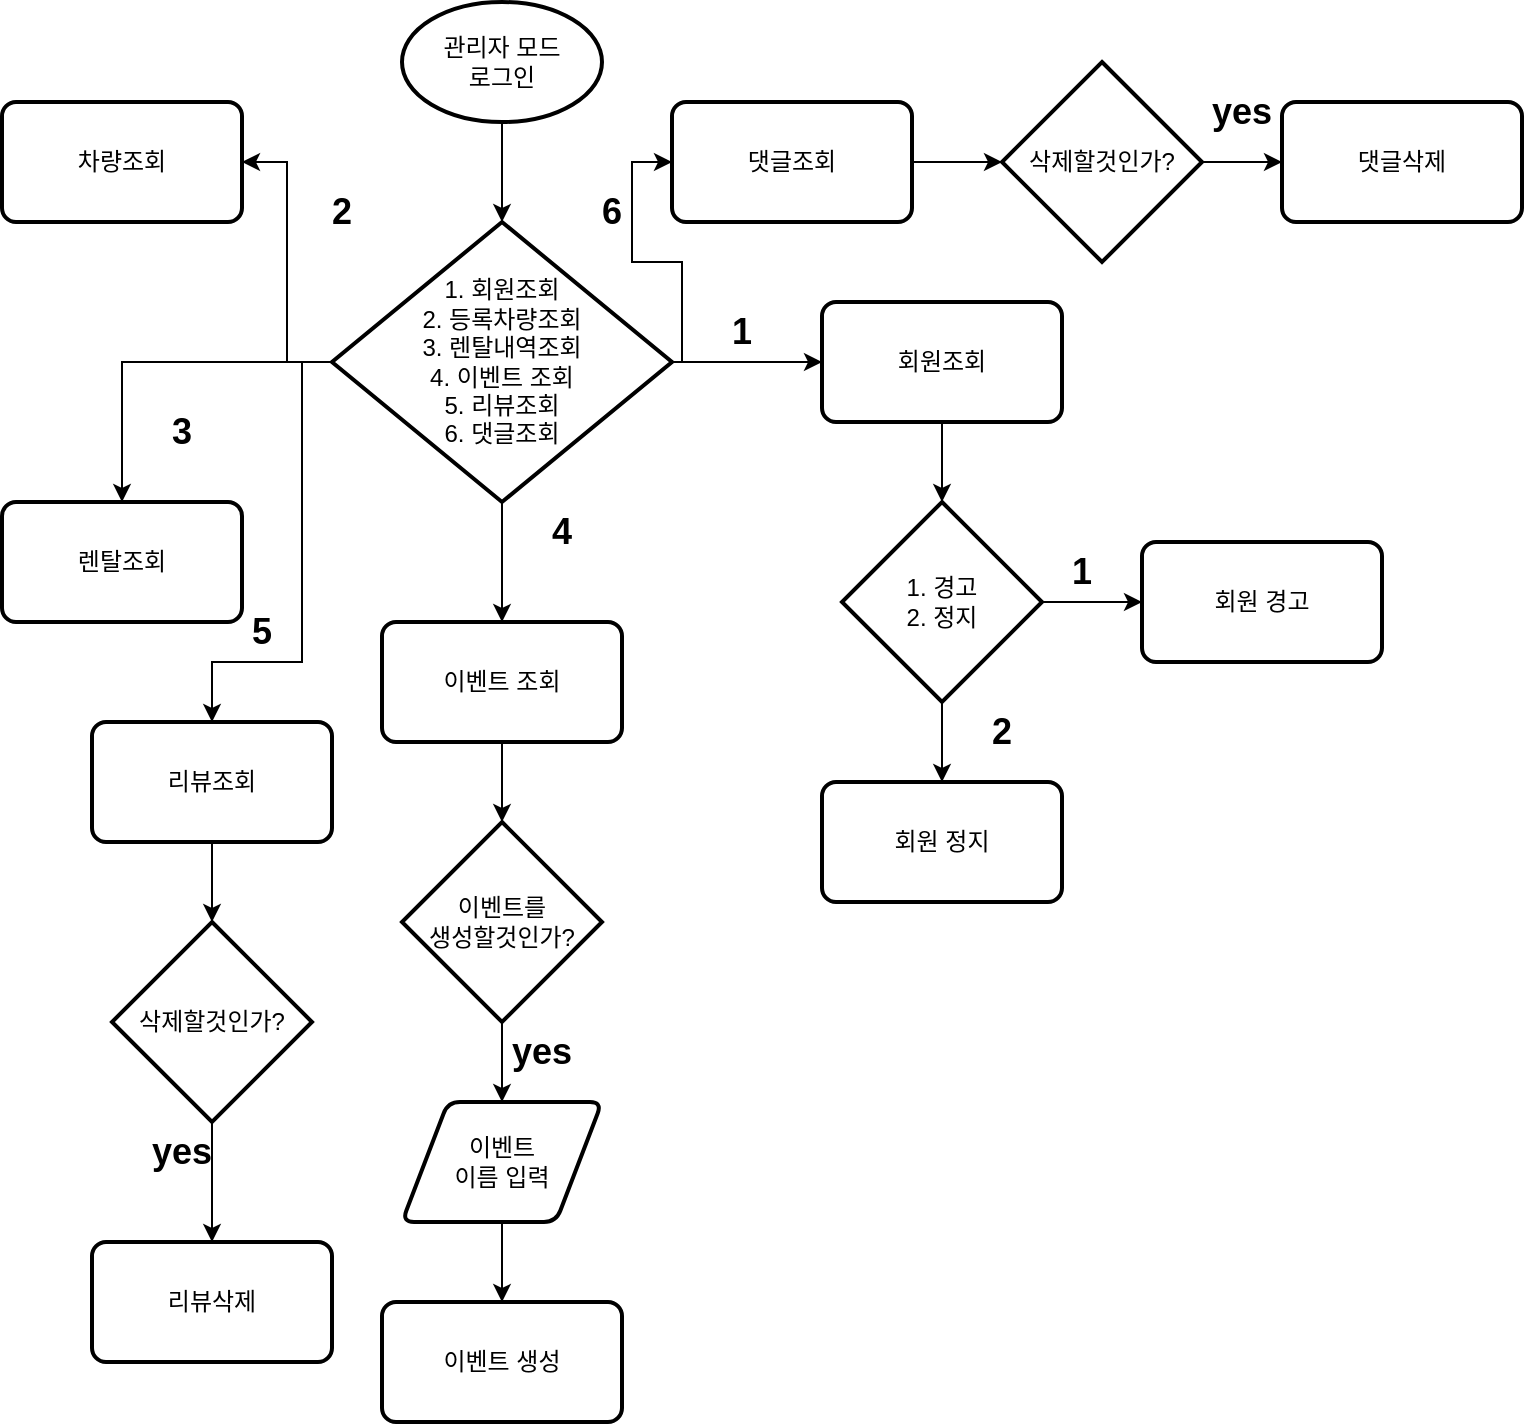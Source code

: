 <mxfile version="21.1.5" type="device">
  <diagram id="C5RBs43oDa-KdzZeNtuy" name="Page-1">
    <mxGraphModel dx="1221" dy="743" grid="1" gridSize="10" guides="1" tooltips="1" connect="1" arrows="1" fold="1" page="1" pageScale="1" pageWidth="827" pageHeight="1169" math="0" shadow="0">
      <root>
        <mxCell id="WIyWlLk6GJQsqaUBKTNV-0" />
        <mxCell id="WIyWlLk6GJQsqaUBKTNV-1" parent="WIyWlLk6GJQsqaUBKTNV-0" />
        <mxCell id="Gwgno-rWO8fRp3gzZ6Oz-2" style="edgeStyle=orthogonalEdgeStyle;rounded=0;orthogonalLoop=1;jettySize=auto;html=1;exitX=0.5;exitY=1;exitDx=0;exitDy=0;exitPerimeter=0;entryX=0.5;entryY=0;entryDx=0;entryDy=0;entryPerimeter=0;" parent="WIyWlLk6GJQsqaUBKTNV-1" source="Gwgno-rWO8fRp3gzZ6Oz-0" target="Gwgno-rWO8fRp3gzZ6Oz-1" edge="1">
          <mxGeometry relative="1" as="geometry" />
        </mxCell>
        <mxCell id="Gwgno-rWO8fRp3gzZ6Oz-0" value="관리자 모드&lt;br&gt;로그인" style="strokeWidth=2;html=1;shape=mxgraph.flowchart.start_1;whiteSpace=wrap;" parent="WIyWlLk6GJQsqaUBKTNV-1" vertex="1">
          <mxGeometry x="230" y="60" width="100" height="60" as="geometry" />
        </mxCell>
        <mxCell id="Gwgno-rWO8fRp3gzZ6Oz-4" style="edgeStyle=orthogonalEdgeStyle;rounded=0;orthogonalLoop=1;jettySize=auto;html=1;exitX=1;exitY=0.5;exitDx=0;exitDy=0;exitPerimeter=0;" parent="WIyWlLk6GJQsqaUBKTNV-1" source="Gwgno-rWO8fRp3gzZ6Oz-1" target="Gwgno-rWO8fRp3gzZ6Oz-3" edge="1">
          <mxGeometry relative="1" as="geometry" />
        </mxCell>
        <mxCell id="Gwgno-rWO8fRp3gzZ6Oz-8" style="edgeStyle=orthogonalEdgeStyle;rounded=0;orthogonalLoop=1;jettySize=auto;html=1;exitX=0.5;exitY=1;exitDx=0;exitDy=0;exitPerimeter=0;entryX=0.5;entryY=0;entryDx=0;entryDy=0;" parent="WIyWlLk6GJQsqaUBKTNV-1" source="Gwgno-rWO8fRp3gzZ6Oz-1" target="Gwgno-rWO8fRp3gzZ6Oz-7" edge="1">
          <mxGeometry relative="1" as="geometry" />
        </mxCell>
        <mxCell id="Gwgno-rWO8fRp3gzZ6Oz-11" style="edgeStyle=orthogonalEdgeStyle;rounded=0;orthogonalLoop=1;jettySize=auto;html=1;exitX=0;exitY=0.5;exitDx=0;exitDy=0;exitPerimeter=0;entryX=0.5;entryY=0;entryDx=0;entryDy=0;" parent="WIyWlLk6GJQsqaUBKTNV-1" source="Gwgno-rWO8fRp3gzZ6Oz-1" target="Gwgno-rWO8fRp3gzZ6Oz-10" edge="1">
          <mxGeometry relative="1" as="geometry" />
        </mxCell>
        <mxCell id="Gwgno-rWO8fRp3gzZ6Oz-12" style="edgeStyle=orthogonalEdgeStyle;rounded=0;orthogonalLoop=1;jettySize=auto;html=1;exitX=0;exitY=0.5;exitDx=0;exitDy=0;exitPerimeter=0;entryX=1;entryY=0.5;entryDx=0;entryDy=0;" parent="WIyWlLk6GJQsqaUBKTNV-1" source="Gwgno-rWO8fRp3gzZ6Oz-1" target="Gwgno-rWO8fRp3gzZ6Oz-9" edge="1">
          <mxGeometry relative="1" as="geometry" />
        </mxCell>
        <mxCell id="Enml8XdGu-bUBxvkd5-X-2" style="edgeStyle=orthogonalEdgeStyle;rounded=0;orthogonalLoop=1;jettySize=auto;html=1;exitX=0;exitY=0.5;exitDx=0;exitDy=0;exitPerimeter=0;entryX=0.5;entryY=0;entryDx=0;entryDy=0;" edge="1" parent="WIyWlLk6GJQsqaUBKTNV-1" source="Gwgno-rWO8fRp3gzZ6Oz-1" target="Enml8XdGu-bUBxvkd5-X-0">
          <mxGeometry relative="1" as="geometry">
            <Array as="points">
              <mxPoint x="180" y="240" />
              <mxPoint x="180" y="390" />
              <mxPoint x="135" y="390" />
            </Array>
          </mxGeometry>
        </mxCell>
        <mxCell id="Gwgno-rWO8fRp3gzZ6Oz-1" value="1. 회원조회&lt;br&gt;2. 등록차량조회&lt;br&gt;3. 렌탈내역조회&lt;br&gt;4. 이벤트 조회&lt;br&gt;5. 리뷰조회&lt;br&gt;6. 댓글조회" style="strokeWidth=2;html=1;shape=mxgraph.flowchart.decision;whiteSpace=wrap;" parent="WIyWlLk6GJQsqaUBKTNV-1" vertex="1">
          <mxGeometry x="195" y="170" width="170" height="140" as="geometry" />
        </mxCell>
        <mxCell id="Gwgno-rWO8fRp3gzZ6Oz-6" style="edgeStyle=orthogonalEdgeStyle;rounded=0;orthogonalLoop=1;jettySize=auto;html=1;exitX=0.5;exitY=1;exitDx=0;exitDy=0;entryX=0.5;entryY=0;entryDx=0;entryDy=0;entryPerimeter=0;" parent="WIyWlLk6GJQsqaUBKTNV-1" source="Gwgno-rWO8fRp3gzZ6Oz-3" target="Gwgno-rWO8fRp3gzZ6Oz-5" edge="1">
          <mxGeometry relative="1" as="geometry" />
        </mxCell>
        <mxCell id="Gwgno-rWO8fRp3gzZ6Oz-3" value="회원조회" style="rounded=1;whiteSpace=wrap;html=1;absoluteArcSize=1;arcSize=14;strokeWidth=2;" parent="WIyWlLk6GJQsqaUBKTNV-1" vertex="1">
          <mxGeometry x="440" y="210" width="120" height="60" as="geometry" />
        </mxCell>
        <mxCell id="Gwgno-rWO8fRp3gzZ6Oz-20" style="edgeStyle=orthogonalEdgeStyle;rounded=0;orthogonalLoop=1;jettySize=auto;html=1;exitX=0.5;exitY=1;exitDx=0;exitDy=0;exitPerimeter=0;entryX=0.5;entryY=0;entryDx=0;entryDy=0;" parent="WIyWlLk6GJQsqaUBKTNV-1" source="Gwgno-rWO8fRp3gzZ6Oz-5" target="Gwgno-rWO8fRp3gzZ6Oz-19" edge="1">
          <mxGeometry relative="1" as="geometry" />
        </mxCell>
        <mxCell id="Gwgno-rWO8fRp3gzZ6Oz-22" style="edgeStyle=orthogonalEdgeStyle;rounded=0;orthogonalLoop=1;jettySize=auto;html=1;exitX=1;exitY=0.5;exitDx=0;exitDy=0;exitPerimeter=0;entryX=0;entryY=0.5;entryDx=0;entryDy=0;" parent="WIyWlLk6GJQsqaUBKTNV-1" source="Gwgno-rWO8fRp3gzZ6Oz-5" target="Gwgno-rWO8fRp3gzZ6Oz-21" edge="1">
          <mxGeometry relative="1" as="geometry" />
        </mxCell>
        <mxCell id="Gwgno-rWO8fRp3gzZ6Oz-5" value="1. 경고&lt;br&gt;2. 정지" style="strokeWidth=2;html=1;shape=mxgraph.flowchart.decision;whiteSpace=wrap;" parent="WIyWlLk6GJQsqaUBKTNV-1" vertex="1">
          <mxGeometry x="450" y="310" width="100" height="100" as="geometry" />
        </mxCell>
        <mxCell id="Gwgno-rWO8fRp3gzZ6Oz-18" style="edgeStyle=orthogonalEdgeStyle;rounded=0;orthogonalLoop=1;jettySize=auto;html=1;exitX=0.5;exitY=1;exitDx=0;exitDy=0;entryX=0.5;entryY=0;entryDx=0;entryDy=0;entryPerimeter=0;" parent="WIyWlLk6GJQsqaUBKTNV-1" source="Gwgno-rWO8fRp3gzZ6Oz-7" target="Gwgno-rWO8fRp3gzZ6Oz-17" edge="1">
          <mxGeometry relative="1" as="geometry" />
        </mxCell>
        <mxCell id="Gwgno-rWO8fRp3gzZ6Oz-7" value="이벤트 조회" style="rounded=1;whiteSpace=wrap;html=1;absoluteArcSize=1;arcSize=14;strokeWidth=2;" parent="WIyWlLk6GJQsqaUBKTNV-1" vertex="1">
          <mxGeometry x="220" y="370" width="120" height="60" as="geometry" />
        </mxCell>
        <mxCell id="Gwgno-rWO8fRp3gzZ6Oz-9" value="차량조회" style="rounded=1;whiteSpace=wrap;html=1;absoluteArcSize=1;arcSize=14;strokeWidth=2;" parent="WIyWlLk6GJQsqaUBKTNV-1" vertex="1">
          <mxGeometry x="30" y="110" width="120" height="60" as="geometry" />
        </mxCell>
        <mxCell id="Gwgno-rWO8fRp3gzZ6Oz-10" value="렌탈조회" style="rounded=1;whiteSpace=wrap;html=1;absoluteArcSize=1;arcSize=14;strokeWidth=2;" parent="WIyWlLk6GJQsqaUBKTNV-1" vertex="1">
          <mxGeometry x="30" y="310" width="120" height="60" as="geometry" />
        </mxCell>
        <mxCell id="Enml8XdGu-bUBxvkd5-X-4" style="edgeStyle=orthogonalEdgeStyle;rounded=0;orthogonalLoop=1;jettySize=auto;html=1;exitX=0;exitY=1;exitDx=0;exitDy=0;entryX=0;entryY=0.5;entryDx=0;entryDy=0;" edge="1" parent="WIyWlLk6GJQsqaUBKTNV-1" source="Gwgno-rWO8fRp3gzZ6Oz-13" target="Enml8XdGu-bUBxvkd5-X-1">
          <mxGeometry relative="1" as="geometry">
            <Array as="points">
              <mxPoint x="370" y="190" />
              <mxPoint x="345" y="190" />
              <mxPoint x="345" y="140" />
            </Array>
          </mxGeometry>
        </mxCell>
        <mxCell id="Gwgno-rWO8fRp3gzZ6Oz-13" value="&lt;b&gt;&lt;font style=&quot;font-size: 18px;&quot;&gt;1&lt;/font&gt;&lt;/b&gt;" style="text;html=1;strokeColor=none;fillColor=none;align=center;verticalAlign=middle;whiteSpace=wrap;rounded=0;" parent="WIyWlLk6GJQsqaUBKTNV-1" vertex="1">
          <mxGeometry x="370" y="210" width="60" height="30" as="geometry" />
        </mxCell>
        <mxCell id="Gwgno-rWO8fRp3gzZ6Oz-14" value="&lt;b&gt;&lt;font style=&quot;font-size: 18px;&quot;&gt;4&lt;/font&gt;&lt;/b&gt;" style="text;html=1;strokeColor=none;fillColor=none;align=center;verticalAlign=middle;whiteSpace=wrap;rounded=0;" parent="WIyWlLk6GJQsqaUBKTNV-1" vertex="1">
          <mxGeometry x="280" y="310" width="60" height="30" as="geometry" />
        </mxCell>
        <mxCell id="Gwgno-rWO8fRp3gzZ6Oz-15" value="&lt;b&gt;&lt;font style=&quot;font-size: 18px;&quot;&gt;2&lt;/font&gt;&lt;/b&gt;" style="text;html=1;strokeColor=none;fillColor=none;align=center;verticalAlign=middle;whiteSpace=wrap;rounded=0;" parent="WIyWlLk6GJQsqaUBKTNV-1" vertex="1">
          <mxGeometry x="170" y="150" width="60" height="30" as="geometry" />
        </mxCell>
        <mxCell id="Gwgno-rWO8fRp3gzZ6Oz-16" value="&lt;b&gt;&lt;font style=&quot;font-size: 18px;&quot;&gt;3&lt;/font&gt;&lt;/b&gt;" style="text;html=1;strokeColor=none;fillColor=none;align=center;verticalAlign=middle;whiteSpace=wrap;rounded=0;" parent="WIyWlLk6GJQsqaUBKTNV-1" vertex="1">
          <mxGeometry x="90" y="260" width="60" height="30" as="geometry" />
        </mxCell>
        <mxCell id="Gwgno-rWO8fRp3gzZ6Oz-29" style="edgeStyle=orthogonalEdgeStyle;rounded=0;orthogonalLoop=1;jettySize=auto;html=1;exitX=0.5;exitY=1;exitDx=0;exitDy=0;exitPerimeter=0;entryX=0.5;entryY=0;entryDx=0;entryDy=0;" parent="WIyWlLk6GJQsqaUBKTNV-1" source="Gwgno-rWO8fRp3gzZ6Oz-17" target="Gwgno-rWO8fRp3gzZ6Oz-27" edge="1">
          <mxGeometry relative="1" as="geometry" />
        </mxCell>
        <mxCell id="Gwgno-rWO8fRp3gzZ6Oz-17" value="이벤트를&lt;br&gt;생성할것인가?" style="strokeWidth=2;html=1;shape=mxgraph.flowchart.decision;whiteSpace=wrap;" parent="WIyWlLk6GJQsqaUBKTNV-1" vertex="1">
          <mxGeometry x="230" y="470" width="100" height="100" as="geometry" />
        </mxCell>
        <mxCell id="Gwgno-rWO8fRp3gzZ6Oz-19" value="회원 정지" style="rounded=1;whiteSpace=wrap;html=1;absoluteArcSize=1;arcSize=14;strokeWidth=2;" parent="WIyWlLk6GJQsqaUBKTNV-1" vertex="1">
          <mxGeometry x="440" y="450" width="120" height="60" as="geometry" />
        </mxCell>
        <mxCell id="Gwgno-rWO8fRp3gzZ6Oz-21" value="회원 경고" style="rounded=1;whiteSpace=wrap;html=1;absoluteArcSize=1;arcSize=14;strokeWidth=2;" parent="WIyWlLk6GJQsqaUBKTNV-1" vertex="1">
          <mxGeometry x="600" y="330" width="120" height="60" as="geometry" />
        </mxCell>
        <mxCell id="Gwgno-rWO8fRp3gzZ6Oz-23" value="&lt;b&gt;&lt;font style=&quot;font-size: 18px;&quot;&gt;1&lt;/font&gt;&lt;/b&gt;" style="text;html=1;strokeColor=none;fillColor=none;align=center;verticalAlign=middle;whiteSpace=wrap;rounded=0;" parent="WIyWlLk6GJQsqaUBKTNV-1" vertex="1">
          <mxGeometry x="540" y="330" width="60" height="30" as="geometry" />
        </mxCell>
        <mxCell id="Gwgno-rWO8fRp3gzZ6Oz-24" value="&lt;b&gt;&lt;font style=&quot;font-size: 18px;&quot;&gt;2&lt;/font&gt;&lt;/b&gt;" style="text;html=1;strokeColor=none;fillColor=none;align=center;verticalAlign=middle;whiteSpace=wrap;rounded=0;" parent="WIyWlLk6GJQsqaUBKTNV-1" vertex="1">
          <mxGeometry x="500" y="410" width="60" height="30" as="geometry" />
        </mxCell>
        <mxCell id="Gwgno-rWO8fRp3gzZ6Oz-30" style="edgeStyle=orthogonalEdgeStyle;rounded=0;orthogonalLoop=1;jettySize=auto;html=1;exitX=0.5;exitY=1;exitDx=0;exitDy=0;entryX=0.5;entryY=0;entryDx=0;entryDy=0;" parent="WIyWlLk6GJQsqaUBKTNV-1" source="Gwgno-rWO8fRp3gzZ6Oz-27" target="Gwgno-rWO8fRp3gzZ6Oz-28" edge="1">
          <mxGeometry relative="1" as="geometry" />
        </mxCell>
        <mxCell id="Gwgno-rWO8fRp3gzZ6Oz-27" value="이벤트&lt;br&gt;이름 입력" style="shape=parallelogram;html=1;strokeWidth=2;perimeter=parallelogramPerimeter;whiteSpace=wrap;rounded=1;arcSize=12;size=0.23;" parent="WIyWlLk6GJQsqaUBKTNV-1" vertex="1">
          <mxGeometry x="230" y="610" width="100" height="60" as="geometry" />
        </mxCell>
        <mxCell id="Gwgno-rWO8fRp3gzZ6Oz-28" value="이벤트 생성" style="rounded=1;whiteSpace=wrap;html=1;absoluteArcSize=1;arcSize=14;strokeWidth=2;" parent="WIyWlLk6GJQsqaUBKTNV-1" vertex="1">
          <mxGeometry x="220" y="710" width="120" height="60" as="geometry" />
        </mxCell>
        <mxCell id="Gwgno-rWO8fRp3gzZ6Oz-31" value="&lt;span style=&quot;font-size: 18px;&quot;&gt;&lt;b&gt;yes&lt;/b&gt;&lt;/span&gt;" style="text;html=1;strokeColor=none;fillColor=none;align=center;verticalAlign=middle;whiteSpace=wrap;rounded=0;" parent="WIyWlLk6GJQsqaUBKTNV-1" vertex="1">
          <mxGeometry x="270" y="570" width="60" height="30" as="geometry" />
        </mxCell>
        <mxCell id="Enml8XdGu-bUBxvkd5-X-8" style="edgeStyle=orthogonalEdgeStyle;rounded=0;orthogonalLoop=1;jettySize=auto;html=1;exitX=0.5;exitY=1;exitDx=0;exitDy=0;entryX=0.5;entryY=0;entryDx=0;entryDy=0;entryPerimeter=0;" edge="1" parent="WIyWlLk6GJQsqaUBKTNV-1" source="Enml8XdGu-bUBxvkd5-X-0" target="Enml8XdGu-bUBxvkd5-X-7">
          <mxGeometry relative="1" as="geometry" />
        </mxCell>
        <mxCell id="Enml8XdGu-bUBxvkd5-X-0" value="리뷰조회" style="rounded=1;whiteSpace=wrap;html=1;absoluteArcSize=1;arcSize=14;strokeWidth=2;" vertex="1" parent="WIyWlLk6GJQsqaUBKTNV-1">
          <mxGeometry x="75" y="420" width="120" height="60" as="geometry" />
        </mxCell>
        <mxCell id="Enml8XdGu-bUBxvkd5-X-9" style="edgeStyle=orthogonalEdgeStyle;rounded=0;orthogonalLoop=1;jettySize=auto;html=1;exitX=1;exitY=0.5;exitDx=0;exitDy=0;" edge="1" parent="WIyWlLk6GJQsqaUBKTNV-1" source="Enml8XdGu-bUBxvkd5-X-1" target="Enml8XdGu-bUBxvkd5-X-6">
          <mxGeometry relative="1" as="geometry" />
        </mxCell>
        <mxCell id="Enml8XdGu-bUBxvkd5-X-1" value="댓글조회" style="rounded=1;whiteSpace=wrap;html=1;absoluteArcSize=1;arcSize=14;strokeWidth=2;" vertex="1" parent="WIyWlLk6GJQsqaUBKTNV-1">
          <mxGeometry x="365" y="110" width="120" height="60" as="geometry" />
        </mxCell>
        <mxCell id="Enml8XdGu-bUBxvkd5-X-3" value="&lt;b&gt;&lt;font style=&quot;font-size: 18px;&quot;&gt;5&lt;/font&gt;&lt;/b&gt;" style="text;html=1;strokeColor=none;fillColor=none;align=center;verticalAlign=middle;whiteSpace=wrap;rounded=0;" vertex="1" parent="WIyWlLk6GJQsqaUBKTNV-1">
          <mxGeometry x="130" y="360" width="60" height="30" as="geometry" />
        </mxCell>
        <mxCell id="Enml8XdGu-bUBxvkd5-X-5" value="&lt;b&gt;&lt;font style=&quot;font-size: 18px;&quot;&gt;6&lt;/font&gt;&lt;/b&gt;" style="text;html=1;strokeColor=none;fillColor=none;align=center;verticalAlign=middle;whiteSpace=wrap;rounded=0;" vertex="1" parent="WIyWlLk6GJQsqaUBKTNV-1">
          <mxGeometry x="305" y="150" width="60" height="30" as="geometry" />
        </mxCell>
        <mxCell id="Enml8XdGu-bUBxvkd5-X-15" style="edgeStyle=orthogonalEdgeStyle;rounded=0;orthogonalLoop=1;jettySize=auto;html=1;exitX=1;exitY=0.5;exitDx=0;exitDy=0;exitPerimeter=0;entryX=0;entryY=0.5;entryDx=0;entryDy=0;" edge="1" parent="WIyWlLk6GJQsqaUBKTNV-1" source="Enml8XdGu-bUBxvkd5-X-6" target="Enml8XdGu-bUBxvkd5-X-14">
          <mxGeometry relative="1" as="geometry" />
        </mxCell>
        <mxCell id="Enml8XdGu-bUBxvkd5-X-6" value="삭제할것인가?" style="strokeWidth=2;html=1;shape=mxgraph.flowchart.decision;whiteSpace=wrap;" vertex="1" parent="WIyWlLk6GJQsqaUBKTNV-1">
          <mxGeometry x="530" y="90" width="100" height="100" as="geometry" />
        </mxCell>
        <mxCell id="Enml8XdGu-bUBxvkd5-X-13" style="edgeStyle=orthogonalEdgeStyle;rounded=0;orthogonalLoop=1;jettySize=auto;html=1;exitX=0.5;exitY=1;exitDx=0;exitDy=0;exitPerimeter=0;entryX=0.5;entryY=0;entryDx=0;entryDy=0;" edge="1" parent="WIyWlLk6GJQsqaUBKTNV-1" source="Enml8XdGu-bUBxvkd5-X-7" target="Enml8XdGu-bUBxvkd5-X-12">
          <mxGeometry relative="1" as="geometry" />
        </mxCell>
        <mxCell id="Enml8XdGu-bUBxvkd5-X-7" value="삭제할것인가?" style="strokeWidth=2;html=1;shape=mxgraph.flowchart.decision;whiteSpace=wrap;" vertex="1" parent="WIyWlLk6GJQsqaUBKTNV-1">
          <mxGeometry x="85" y="520" width="100" height="100" as="geometry" />
        </mxCell>
        <mxCell id="Enml8XdGu-bUBxvkd5-X-10" value="&lt;span style=&quot;font-size: 18px;&quot;&gt;&lt;b&gt;yes&lt;/b&gt;&lt;/span&gt;" style="text;html=1;strokeColor=none;fillColor=none;align=center;verticalAlign=middle;whiteSpace=wrap;rounded=0;" vertex="1" parent="WIyWlLk6GJQsqaUBKTNV-1">
          <mxGeometry x="90" y="620" width="60" height="30" as="geometry" />
        </mxCell>
        <mxCell id="Enml8XdGu-bUBxvkd5-X-11" value="&lt;span style=&quot;font-size: 18px;&quot;&gt;&lt;b&gt;yes&lt;/b&gt;&lt;/span&gt;" style="text;html=1;strokeColor=none;fillColor=none;align=center;verticalAlign=middle;whiteSpace=wrap;rounded=0;" vertex="1" parent="WIyWlLk6GJQsqaUBKTNV-1">
          <mxGeometry x="620" y="100" width="60" height="30" as="geometry" />
        </mxCell>
        <mxCell id="Enml8XdGu-bUBxvkd5-X-12" value="리뷰삭제" style="rounded=1;whiteSpace=wrap;html=1;absoluteArcSize=1;arcSize=14;strokeWidth=2;" vertex="1" parent="WIyWlLk6GJQsqaUBKTNV-1">
          <mxGeometry x="75" y="680" width="120" height="60" as="geometry" />
        </mxCell>
        <mxCell id="Enml8XdGu-bUBxvkd5-X-14" value="댓글삭제" style="rounded=1;whiteSpace=wrap;html=1;absoluteArcSize=1;arcSize=14;strokeWidth=2;" vertex="1" parent="WIyWlLk6GJQsqaUBKTNV-1">
          <mxGeometry x="670" y="110" width="120" height="60" as="geometry" />
        </mxCell>
      </root>
    </mxGraphModel>
  </diagram>
</mxfile>
